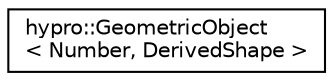 digraph "Graphical Class Hierarchy"
{
  edge [fontname="Helvetica",fontsize="10",labelfontname="Helvetica",labelfontsize="10"];
  node [fontname="Helvetica",fontsize="10",shape=record];
  rankdir="LR";
  Node0 [label="hypro::GeometricObject\l\< Number, DerivedShape \>",height=0.2,width=0.4,color="black", fillcolor="white", style="filled",URL="$classhypro_1_1GeometricObject.html",tooltip="Purely virtual class defining a common interface for geometric objects. "];
}
